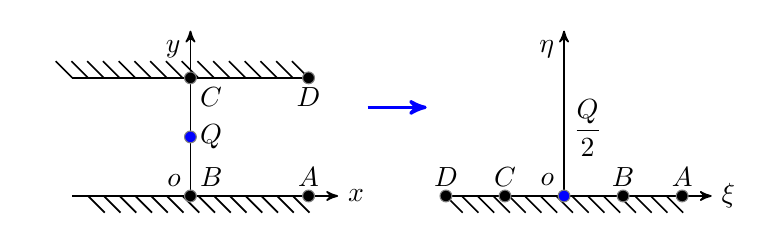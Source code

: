\usetikzlibrary{%
    decorations.pathreplacing,%
    decorations.pathmorphing,arrows
}
\begin{tikzpicture}[ media/.style={font={\footnotesize\sffamily}},
    interface/.style={
        postaction={draw,decorate,decoration={border,angle=-45,
                    amplitude=0.3cm,segment length=2mm}}},scale=1.5]
%\draw(0.7,-0.22) rectangle (6.7,1.425);
\clip(0.7,-0.22) rectangle (6.7,1.425);
\draw[semithick,interface](3,1)--(1,1) (1,0)--(3,0) ;
\draw[semithick,->,>=stealth'](3,0)--(3.25,0) node[right]{$x$};
\draw[semithick,->,>=stealth'](2,0)--(2,1.4) node[below left]{$y$};
\fill[black,draw=gray](2,0) circle(0.05) node[above left]{$o$} node[above right]{$B$};
%\draw[semithick,dashed,blue](1,0)--(3,0.828);

\fill[blue,draw=gray](2,0.5) circle(0.05) node[right,black]{$Q$};

\fill[black,draw=gray](3,0) circle(0.05) node[above]{$A$};


\fill[black,draw=gray](2,1) circle(0.05) node[below right]{$C$};
\fill[black,draw=gray](3,1) circle(0.05) node[below]{$D$};


\draw[very thick,blue,->,>=stealth'](3.5,0.75)--(4,0.75);

\begin{scope}[xshift=90]
\draw[semithick,interface](1,0)--(3,0);
\draw[semithick,->,>=stealth'](3,0)--(3.25,0) node[right]{$\xi$};
\draw[semithick,->,>=stealth'](2,0)node[above left]{$o$}--(2,1.4) node[below left]{$\eta$};
\fill[blue,draw=gray](2,0) circle(0.05); 
\node at (2.2,0.25)[above,black]{$\displaystyle\frac{Q}{2}$};
\fill[black,draw=gray](2.5,0) circle(0.05) node[above,black]{$B$};
\fill[black,draw=gray](3,0) circle(0.05) node[above,black]{$A$};

\fill[black,draw=gray](1.5,0) circle(0.05) node[above,black]{$C$};
\fill[black,draw=gray](1,0) circle(0.05) node[above,black]{$D$};

\end{scope}
\end{tikzpicture}
